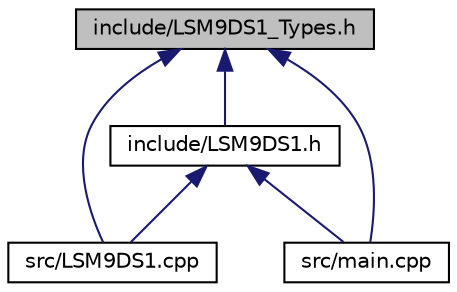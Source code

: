 digraph "include/LSM9DS1_Types.h"
{
  edge [fontname="Helvetica",fontsize="10",labelfontname="Helvetica",labelfontsize="10"];
  node [fontname="Helvetica",fontsize="10",shape=record];
  Node3 [label="include/LSM9DS1_Types.h",height=0.2,width=0.4,color="black", fillcolor="grey75", style="filled", fontcolor="black"];
  Node3 -> Node4 [dir="back",color="midnightblue",fontsize="10",style="solid"];
  Node4 [label="include/LSM9DS1.h",height=0.2,width=0.4,color="black", fillcolor="white", style="filled",URL="$LSM9DS1_8h.html"];
  Node4 -> Node5 [dir="back",color="midnightblue",fontsize="10",style="solid"];
  Node5 [label="src/LSM9DS1.cpp",height=0.2,width=0.4,color="black", fillcolor="white", style="filled",URL="$LSM9DS1_8cpp.html"];
  Node4 -> Node6 [dir="back",color="midnightblue",fontsize="10",style="solid"];
  Node6 [label="src/main.cpp",height=0.2,width=0.4,color="black", fillcolor="white", style="filled",URL="$src_2main_8cpp.html"];
  Node3 -> Node5 [dir="back",color="midnightblue",fontsize="10",style="solid"];
  Node3 -> Node6 [dir="back",color="midnightblue",fontsize="10",style="solid"];
}
